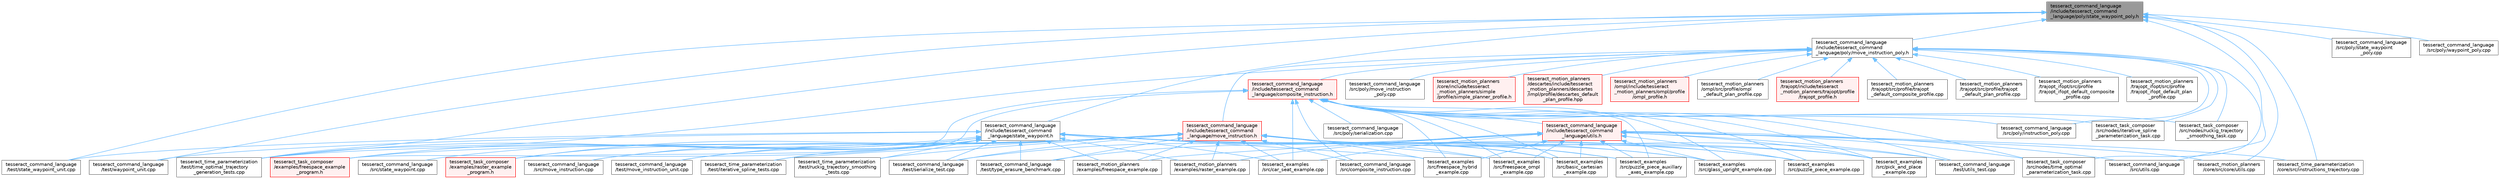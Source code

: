 digraph "tesseract_command_language/include/tesseract_command_language/poly/state_waypoint_poly.h"
{
 // LATEX_PDF_SIZE
  bgcolor="transparent";
  edge [fontname=Helvetica,fontsize=10,labelfontname=Helvetica,labelfontsize=10];
  node [fontname=Helvetica,fontsize=10,shape=box,height=0.2,width=0.4];
  Node1 [label="tesseract_command_language\l/include/tesseract_command\l_language/poly/state_waypoint_poly.h",height=0.2,width=0.4,color="gray40", fillcolor="grey60", style="filled", fontcolor="black",tooltip="The state waypoint interface."];
  Node1 -> Node2 [dir="back",color="steelblue1",style="solid"];
  Node2 [label="tesseract_command_language\l/include/tesseract_command\l_language/poly/move_instruction_poly.h",height=0.2,width=0.4,color="grey40", fillcolor="white", style="filled",URL="$dc/df1/move__instruction__poly_8h.html",tooltip="The move instruction interface."];
  Node2 -> Node3 [dir="back",color="steelblue1",style="solid"];
  Node3 [label="tesseract_command_language\l/include/tesseract_command\l_language/composite_instruction.h",height=0.2,width=0.4,color="red", fillcolor="#FFF0F0", style="filled",URL="$d5/df7/composite__instruction_8h.html",tooltip=" "];
  Node3 -> Node4 [dir="back",color="steelblue1",style="solid"];
  Node4 [label="tesseract_command_language\l/include/tesseract_command\l_language/utils.h",height=0.2,width=0.4,color="red", fillcolor="#FFF0F0", style="filled",URL="$d6/d75/tesseract__command__language_2include_2tesseract__command__language_2utils_8h.html",tooltip=" "];
  Node4 -> Node5 [dir="back",color="steelblue1",style="solid"];
  Node5 [label="tesseract_command_language\l/src/utils.cpp",height=0.2,width=0.4,color="grey40", fillcolor="white", style="filled",URL="$df/d2b/tesseract__command__language_2src_2utils_8cpp.html",tooltip=" "];
  Node4 -> Node6 [dir="back",color="steelblue1",style="solid"];
  Node6 [label="tesseract_command_language\l/test/serialize_test.cpp",height=0.2,width=0.4,color="grey40", fillcolor="white", style="filled",URL="$de/df3/tesseract__command__language_2test_2serialize__test_8cpp.html",tooltip=" "];
  Node4 -> Node7 [dir="back",color="steelblue1",style="solid"];
  Node7 [label="tesseract_command_language\l/test/type_erasure_benchmark.cpp",height=0.2,width=0.4,color="grey40", fillcolor="white", style="filled",URL="$d1/dbe/type__erasure__benchmark_8cpp.html",tooltip=" "];
  Node4 -> Node8 [dir="back",color="steelblue1",style="solid"];
  Node8 [label="tesseract_command_language\l/test/utils_test.cpp",height=0.2,width=0.4,color="grey40", fillcolor="white", style="filled",URL="$d8/df6/tesseract__command__language_2test_2utils__test_8cpp.html",tooltip=" "];
  Node4 -> Node9 [dir="back",color="steelblue1",style="solid"];
  Node9 [label="tesseract_examples\l/src/basic_cartesian\l_example.cpp",height=0.2,width=0.4,color="grey40", fillcolor="white", style="filled",URL="$da/d69/basic__cartesian__example_8cpp.html",tooltip=" "];
  Node4 -> Node10 [dir="back",color="steelblue1",style="solid"];
  Node10 [label="tesseract_examples\l/src/car_seat_example.cpp",height=0.2,width=0.4,color="grey40", fillcolor="white", style="filled",URL="$d0/d87/car__seat__example_8cpp.html",tooltip="Car seat example implementation."];
  Node4 -> Node11 [dir="back",color="steelblue1",style="solid"];
  Node11 [label="tesseract_examples\l/src/freespace_hybrid\l_example.cpp",height=0.2,width=0.4,color="grey40", fillcolor="white", style="filled",URL="$d1/dda/freespace__hybrid__example_8cpp.html",tooltip=" "];
  Node4 -> Node12 [dir="back",color="steelblue1",style="solid"];
  Node12 [label="tesseract_examples\l/src/freespace_ompl\l_example.cpp",height=0.2,width=0.4,color="grey40", fillcolor="white", style="filled",URL="$d1/d33/freespace__ompl__example_8cpp.html",tooltip="An example of a feespace motion planning with OMPL."];
  Node4 -> Node13 [dir="back",color="steelblue1",style="solid"];
  Node13 [label="tesseract_examples\l/src/glass_upright_example.cpp",height=0.2,width=0.4,color="grey40", fillcolor="white", style="filled",URL="$dc/da1/glass__upright__example_8cpp.html",tooltip="Glass upright example implementation."];
  Node4 -> Node14 [dir="back",color="steelblue1",style="solid"];
  Node14 [label="tesseract_examples\l/src/pick_and_place\l_example.cpp",height=0.2,width=0.4,color="grey40", fillcolor="white", style="filled",URL="$d9/d6a/pick__and__place__example_8cpp.html",tooltip="Pick and place implementation."];
  Node4 -> Node15 [dir="back",color="steelblue1",style="solid"];
  Node15 [label="tesseract_examples\l/src/puzzle_piece_auxillary\l_axes_example.cpp",height=0.2,width=0.4,color="grey40", fillcolor="white", style="filled",URL="$d3/d7e/puzzle__piece__auxillary__axes__example_8cpp.html",tooltip="Puzzle piece auxillary axes implementation."];
  Node4 -> Node16 [dir="back",color="steelblue1",style="solid"];
  Node16 [label="tesseract_examples\l/src/puzzle_piece_example.cpp",height=0.2,width=0.4,color="grey40", fillcolor="white", style="filled",URL="$dd/d8f/puzzle__piece__example_8cpp.html",tooltip="Puzzle piece example implementation."];
  Node4 -> Node26 [dir="back",color="steelblue1",style="solid"];
  Node26 [label="tesseract_motion_planners\l/core/src/core/utils.cpp",height=0.2,width=0.4,color="grey40", fillcolor="white", style="filled",URL="$d9/d32/tesseract__motion__planners_2core_2src_2core_2utils_8cpp.html",tooltip=" "];
  Node4 -> Node20 [dir="back",color="steelblue1",style="solid"];
  Node20 [label="tesseract_motion_planners\l/examples/freespace_example.cpp",height=0.2,width=0.4,color="grey40", fillcolor="white", style="filled",URL="$d4/d82/freespace__example_8cpp.html",tooltip="Freespace motion planning example."];
  Node4 -> Node21 [dir="back",color="steelblue1",style="solid"];
  Node21 [label="tesseract_motion_planners\l/examples/raster_example.cpp",height=0.2,width=0.4,color="grey40", fillcolor="white", style="filled",URL="$d4/dfe/raster__example_8cpp.html",tooltip="Raster motion planning example."];
  Node4 -> Node50 [dir="back",color="steelblue1",style="solid"];
  Node50 [label="tesseract_task_composer\l/src/nodes/time_optimal\l_parameterization_task.cpp",height=0.2,width=0.4,color="grey40", fillcolor="white", style="filled",URL="$d4/df4/time__optimal__parameterization__task_8cpp.html",tooltip=" "];
  Node4 -> Node53 [dir="back",color="steelblue1",style="solid"];
  Node53 [label="tesseract_time_parameterization\l/core/src/instructions_trajectory.cpp",height=0.2,width=0.4,color="grey40", fillcolor="white", style="filled",URL="$d7/da7/instructions__trajectory_8cpp.html",tooltip="Trajectory Container implementation for command language instructions."];
  Node3 -> Node55 [dir="back",color="steelblue1",style="solid"];
  Node55 [label="tesseract_command_language\l/src/composite_instruction.cpp",height=0.2,width=0.4,color="grey40", fillcolor="white", style="filled",URL="$db/d22/composite__instruction_8cpp.html",tooltip=" "];
  Node3 -> Node56 [dir="back",color="steelblue1",style="solid"];
  Node56 [label="tesseract_command_language\l/src/poly/instruction_poly.cpp",height=0.2,width=0.4,color="grey40", fillcolor="white", style="filled",URL="$d5/d10/instruction__poly_8cpp.html",tooltip=" "];
  Node3 -> Node57 [dir="back",color="steelblue1",style="solid"];
  Node57 [label="tesseract_command_language\l/src/poly/serialization.cpp",height=0.2,width=0.4,color="grey40", fillcolor="white", style="filled",URL="$d6/d5a/serialization_8cpp.html",tooltip=" "];
  Node3 -> Node8 [dir="back",color="steelblue1",style="solid"];
  Node3 -> Node9 [dir="back",color="steelblue1",style="solid"];
  Node3 -> Node10 [dir="back",color="steelblue1",style="solid"];
  Node3 -> Node11 [dir="back",color="steelblue1",style="solid"];
  Node3 -> Node12 [dir="back",color="steelblue1",style="solid"];
  Node3 -> Node13 [dir="back",color="steelblue1",style="solid"];
  Node3 -> Node14 [dir="back",color="steelblue1",style="solid"];
  Node3 -> Node15 [dir="back",color="steelblue1",style="solid"];
  Node3 -> Node16 [dir="back",color="steelblue1",style="solid"];
  Node3 -> Node91 [dir="back",color="steelblue1",style="solid"];
  Node91 [label="tesseract_task_composer\l/examples/freespace_example\l_program.h",height=0.2,width=0.4,color="red", fillcolor="#FFF0F0", style="filled",URL="$d2/d98/freespace__example__program_8h.html",tooltip=" "];
  Node3 -> Node93 [dir="back",color="steelblue1",style="solid"];
  Node93 [label="tesseract_task_composer\l/examples/raster_example\l_program.h",height=0.2,width=0.4,color="red", fillcolor="#FFF0F0", style="filled",URL="$db/d2d/raster__example__program_8h.html",tooltip="Example raster paths."];
  Node3 -> Node84 [dir="back",color="steelblue1",style="solid"];
  Node84 [label="tesseract_task_composer\l/src/nodes/iterative_spline\l_parameterization_task.cpp",height=0.2,width=0.4,color="grey40", fillcolor="white", style="filled",URL="$d8/dfa/iterative__spline__parameterization__task_8cpp.html",tooltip="Perform iterative spline time parameterization."];
  Node3 -> Node85 [dir="back",color="steelblue1",style="solid"];
  Node85 [label="tesseract_task_composer\l/src/nodes/ruckig_trajectory\l_smoothing_task.cpp",height=0.2,width=0.4,color="grey40", fillcolor="white", style="filled",URL="$d6/d36/ruckig__trajectory__smoothing__task_8cpp.html",tooltip=" "];
  Node3 -> Node50 [dir="back",color="steelblue1",style="solid"];
  Node2 -> Node117 [dir="back",color="steelblue1",style="solid"];
  Node117 [label="tesseract_command_language\l/include/tesseract_command\l_language/move_instruction.h",height=0.2,width=0.4,color="red", fillcolor="#FFF0F0", style="filled",URL="$da/d74/move__instruction_8h.html",tooltip=" "];
  Node117 -> Node55 [dir="back",color="steelblue1",style="solid"];
  Node117 -> Node118 [dir="back",color="steelblue1",style="solid"];
  Node118 [label="tesseract_command_language\l/src/move_instruction.cpp",height=0.2,width=0.4,color="grey40", fillcolor="white", style="filled",URL="$d8/d1d/move__instruction_8cpp.html",tooltip=" "];
  Node117 -> Node119 [dir="back",color="steelblue1",style="solid"];
  Node119 [label="tesseract_command_language\l/test/move_instruction_unit.cpp",height=0.2,width=0.4,color="grey40", fillcolor="white", style="filled",URL="$d8/d1d/move__instruction__unit_8cpp.html",tooltip="Contains unit tests for MoveInstruction."];
  Node117 -> Node6 [dir="back",color="steelblue1",style="solid"];
  Node117 -> Node7 [dir="back",color="steelblue1",style="solid"];
  Node117 -> Node8 [dir="back",color="steelblue1",style="solid"];
  Node117 -> Node9 [dir="back",color="steelblue1",style="solid"];
  Node117 -> Node10 [dir="back",color="steelblue1",style="solid"];
  Node117 -> Node11 [dir="back",color="steelblue1",style="solid"];
  Node117 -> Node12 [dir="back",color="steelblue1",style="solid"];
  Node117 -> Node13 [dir="back",color="steelblue1",style="solid"];
  Node117 -> Node14 [dir="back",color="steelblue1",style="solid"];
  Node117 -> Node15 [dir="back",color="steelblue1",style="solid"];
  Node117 -> Node16 [dir="back",color="steelblue1",style="solid"];
  Node117 -> Node20 [dir="back",color="steelblue1",style="solid"];
  Node117 -> Node21 [dir="back",color="steelblue1",style="solid"];
  Node117 -> Node91 [dir="back",color="steelblue1",style="solid"];
  Node117 -> Node93 [dir="back",color="steelblue1",style="solid"];
  Node117 -> Node112 [dir="back",color="steelblue1",style="solid"];
  Node112 [label="tesseract_time_parameterization\l/test/iterative_spline_tests.cpp",height=0.2,width=0.4,color="grey40", fillcolor="white", style="filled",URL="$dc/d4a/iterative__spline__tests_8cpp.html",tooltip=" "];
  Node117 -> Node113 [dir="back",color="steelblue1",style="solid"];
  Node113 [label="tesseract_time_parameterization\l/test/ruckig_trajectory_smoothing\l_tests.cpp",height=0.2,width=0.4,color="grey40", fillcolor="white", style="filled",URL="$d3/d72/ruckig__trajectory__smoothing__tests_8cpp.html",tooltip=" "];
  Node117 -> Node114 [dir="back",color="steelblue1",style="solid"];
  Node114 [label="tesseract_time_parameterization\l/test/time_optimal_trajectory\l_generation_tests.cpp",height=0.2,width=0.4,color="grey40", fillcolor="white", style="filled",URL="$d1/d43/time__optimal__trajectory__generation__tests_8cpp.html",tooltip=" "];
  Node2 -> Node56 [dir="back",color="steelblue1",style="solid"];
  Node2 -> Node120 [dir="back",color="steelblue1",style="solid"];
  Node120 [label="tesseract_command_language\l/src/poly/move_instruction\l_poly.cpp",height=0.2,width=0.4,color="grey40", fillcolor="white", style="filled",URL="$da/d7f/move__instruction__poly_8cpp.html",tooltip=" "];
  Node2 -> Node86 [dir="back",color="steelblue1",style="solid"];
  Node86 [label="tesseract_motion_planners\l/core/include/tesseract\l_motion_planners/simple\l/profile/simple_planner_profile.h",height=0.2,width=0.4,color="red", fillcolor="#FFF0F0", style="filled",URL="$df/df0/simple__planner__profile_8h.html",tooltip=" "];
  Node2 -> Node121 [dir="back",color="steelblue1",style="solid"];
  Node121 [label="tesseract_motion_planners\l/descartes/include/tesseract\l_motion_planners/descartes\l/impl/profile/descartes_default\l_plan_profile.hpp",height=0.2,width=0.4,color="red", fillcolor="#FFF0F0", style="filled",URL="$df/d3e/descartes__default__plan__profile_8hpp.html",tooltip=" "];
  Node2 -> Node123 [dir="back",color="steelblue1",style="solid"];
  Node123 [label="tesseract_motion_planners\l/ompl/include/tesseract\l_motion_planners/ompl/profile\l/ompl_profile.h",height=0.2,width=0.4,color="red", fillcolor="#FFF0F0", style="filled",URL="$d5/d9f/ompl__profile_8h.html",tooltip="Tesseract OMPL profile."];
  Node2 -> Node128 [dir="back",color="steelblue1",style="solid"];
  Node128 [label="tesseract_motion_planners\l/ompl/src/profile/ompl\l_default_plan_profile.cpp",height=0.2,width=0.4,color="grey40", fillcolor="white", style="filled",URL="$d6/dc0/ompl__default__plan__profile_8cpp.html",tooltip=" "];
  Node2 -> Node131 [dir="back",color="steelblue1",style="solid"];
  Node131 [label="tesseract_motion_planners\l/trajopt/include/tesseract\l_motion_planners/trajopt/profile\l/trajopt_profile.h",height=0.2,width=0.4,color="red", fillcolor="#FFF0F0", style="filled",URL="$d4/d0d/trajopt__profile_8h.html",tooltip=" "];
  Node2 -> Node36 [dir="back",color="steelblue1",style="solid"];
  Node36 [label="tesseract_motion_planners\l/trajopt/src/profile/trajopt\l_default_composite_profile.cpp",height=0.2,width=0.4,color="grey40", fillcolor="white", style="filled",URL="$d7/dc1/trajopt__default__composite__profile_8cpp.html",tooltip=" "];
  Node2 -> Node136 [dir="back",color="steelblue1",style="solid"];
  Node136 [label="tesseract_motion_planners\l/trajopt/src/profile/trajopt\l_default_plan_profile.cpp",height=0.2,width=0.4,color="grey40", fillcolor="white", style="filled",URL="$d2/d61/trajopt__default__plan__profile_8cpp.html",tooltip=" "];
  Node2 -> Node141 [dir="back",color="steelblue1",style="solid"];
  Node141 [label="tesseract_motion_planners\l/trajopt_ifopt/src/profile\l/trajopt_ifopt_default_composite\l_profile.cpp",height=0.2,width=0.4,color="grey40", fillcolor="white", style="filled",URL="$d9/d01/trajopt__ifopt__default__composite__profile_8cpp.html",tooltip=" "];
  Node2 -> Node142 [dir="back",color="steelblue1",style="solid"];
  Node142 [label="tesseract_motion_planners\l/trajopt_ifopt/src/profile\l/trajopt_ifopt_default_plan\l_profile.cpp",height=0.2,width=0.4,color="grey40", fillcolor="white", style="filled",URL="$d9/d01/trajopt__ifopt__default__plan__profile_8cpp.html",tooltip=" "];
  Node2 -> Node84 [dir="back",color="steelblue1",style="solid"];
  Node2 -> Node85 [dir="back",color="steelblue1",style="solid"];
  Node2 -> Node50 [dir="back",color="steelblue1",style="solid"];
  Node2 -> Node114 [dir="back",color="steelblue1",style="solid"];
  Node1 -> Node143 [dir="back",color="steelblue1",style="solid"];
  Node143 [label="tesseract_command_language\l/include/tesseract_command\l_language/state_waypoint.h",height=0.2,width=0.4,color="grey40", fillcolor="white", style="filled",URL="$d1/d10/state__waypoint_8h.html",tooltip=" "];
  Node143 -> Node118 [dir="back",color="steelblue1",style="solid"];
  Node143 -> Node144 [dir="back",color="steelblue1",style="solid"];
  Node144 [label="tesseract_command_language\l/src/state_waypoint.cpp",height=0.2,width=0.4,color="grey40", fillcolor="white", style="filled",URL="$de/d31/state__waypoint_8cpp.html",tooltip=" "];
  Node143 -> Node119 [dir="back",color="steelblue1",style="solid"];
  Node143 -> Node6 [dir="back",color="steelblue1",style="solid"];
  Node143 -> Node145 [dir="back",color="steelblue1",style="solid"];
  Node145 [label="tesseract_command_language\l/test/state_waypoint_unit.cpp",height=0.2,width=0.4,color="grey40", fillcolor="white", style="filled",URL="$dd/dee/state__waypoint__unit_8cpp.html",tooltip="Contains unit tests for StateWaypoint."];
  Node143 -> Node7 [dir="back",color="steelblue1",style="solid"];
  Node143 -> Node146 [dir="back",color="steelblue1",style="solid"];
  Node146 [label="tesseract_command_language\l/test/waypoint_unit.cpp",height=0.2,width=0.4,color="grey40", fillcolor="white", style="filled",URL="$d2/dc3/waypoint__unit_8cpp.html",tooltip=" "];
  Node143 -> Node9 [dir="back",color="steelblue1",style="solid"];
  Node143 -> Node10 [dir="back",color="steelblue1",style="solid"];
  Node143 -> Node11 [dir="back",color="steelblue1",style="solid"];
  Node143 -> Node12 [dir="back",color="steelblue1",style="solid"];
  Node143 -> Node13 [dir="back",color="steelblue1",style="solid"];
  Node143 -> Node14 [dir="back",color="steelblue1",style="solid"];
  Node143 -> Node15 [dir="back",color="steelblue1",style="solid"];
  Node143 -> Node16 [dir="back",color="steelblue1",style="solid"];
  Node143 -> Node20 [dir="back",color="steelblue1",style="solid"];
  Node143 -> Node21 [dir="back",color="steelblue1",style="solid"];
  Node143 -> Node91 [dir="back",color="steelblue1",style="solid"];
  Node143 -> Node93 [dir="back",color="steelblue1",style="solid"];
  Node143 -> Node112 [dir="back",color="steelblue1",style="solid"];
  Node143 -> Node113 [dir="back",color="steelblue1",style="solid"];
  Node143 -> Node114 [dir="back",color="steelblue1",style="solid"];
  Node1 -> Node147 [dir="back",color="steelblue1",style="solid"];
  Node147 [label="tesseract_command_language\l/src/poly/state_waypoint\l_poly.cpp",height=0.2,width=0.4,color="grey40", fillcolor="white", style="filled",URL="$de/d5d/state__waypoint__poly_8cpp.html",tooltip="The state waypoint interface."];
  Node1 -> Node148 [dir="back",color="steelblue1",style="solid"];
  Node148 [label="tesseract_command_language\l/src/poly/waypoint_poly.cpp",height=0.2,width=0.4,color="grey40", fillcolor="white", style="filled",URL="$da/d32/waypoint__poly_8cpp.html",tooltip=" "];
  Node1 -> Node5 [dir="back",color="steelblue1",style="solid"];
  Node1 -> Node145 [dir="back",color="steelblue1",style="solid"];
  Node1 -> Node146 [dir="back",color="steelblue1",style="solid"];
  Node1 -> Node26 [dir="back",color="steelblue1",style="solid"];
  Node1 -> Node53 [dir="back",color="steelblue1",style="solid"];
  Node1 -> Node114 [dir="back",color="steelblue1",style="solid"];
}
